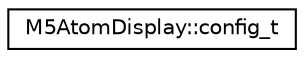 digraph "Graphical Class Hierarchy"
{
 // LATEX_PDF_SIZE
  edge [fontname="Helvetica",fontsize="10",labelfontname="Helvetica",labelfontsize="10"];
  node [fontname="Helvetica",fontsize="10",shape=record];
  rankdir="LR";
  Node0 [label="M5AtomDisplay::config_t",height=0.2,width=0.4,color="black", fillcolor="white", style="filled",URL="$d0/d62/structM5AtomDisplay_1_1config__t.html",tooltip=" "];
}
